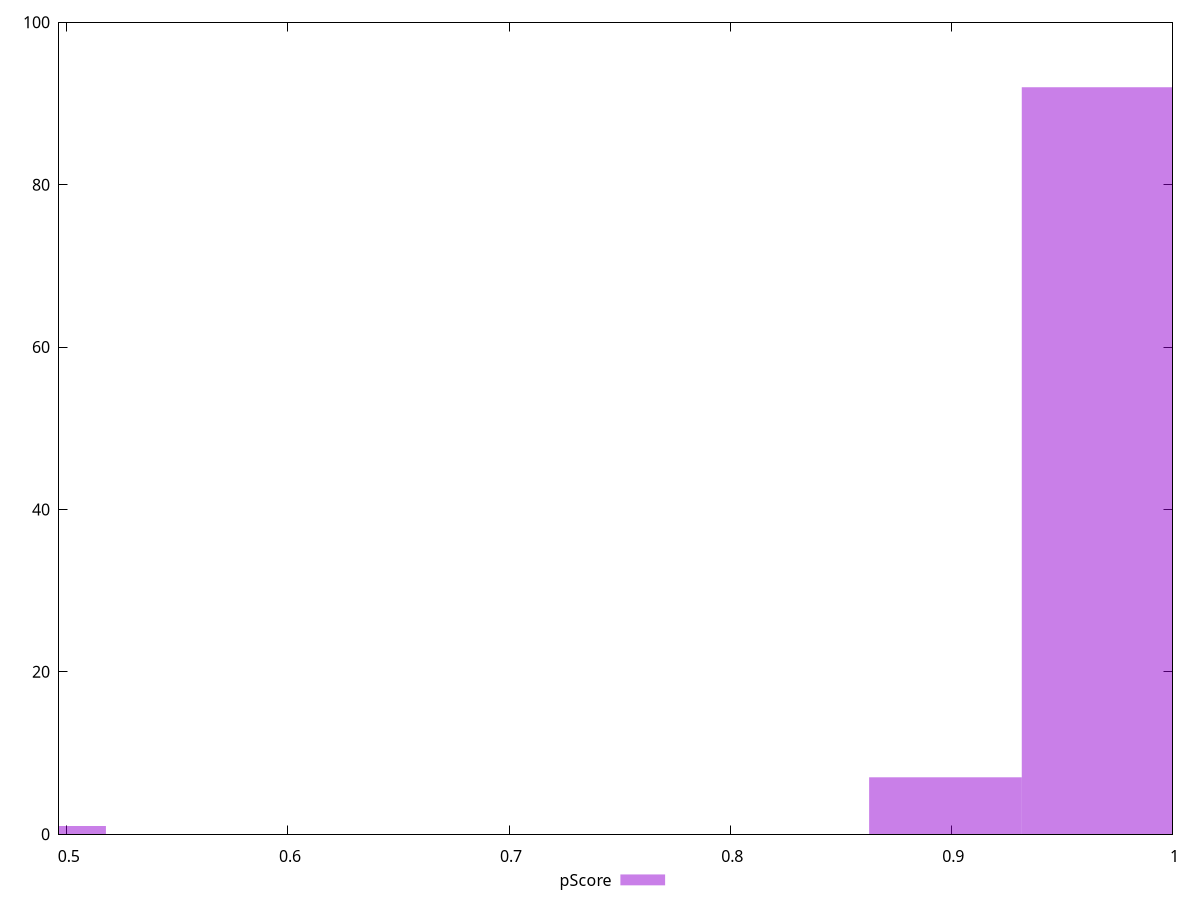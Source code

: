 reset

$pScore <<EOF
0.4831773484742992 1
0.9663546969485984 92
0.8973293614522699 7
EOF

set key outside below
set boxwidth 0.06902533549632846
set xrange [0.4964705882352941:1]
set yrange [0:100]
set trange [0:100]
set style fill transparent solid 0.5 noborder
set terminal svg size 640, 490 enhanced background rgb 'white'
set output "report_00019_2021-02-10T18-14-37.922Z//uses-http2/samples/pages+cached+noadtech+nomedia/pScore/histogram.svg"

plot $pScore title "pScore" with boxes

reset
